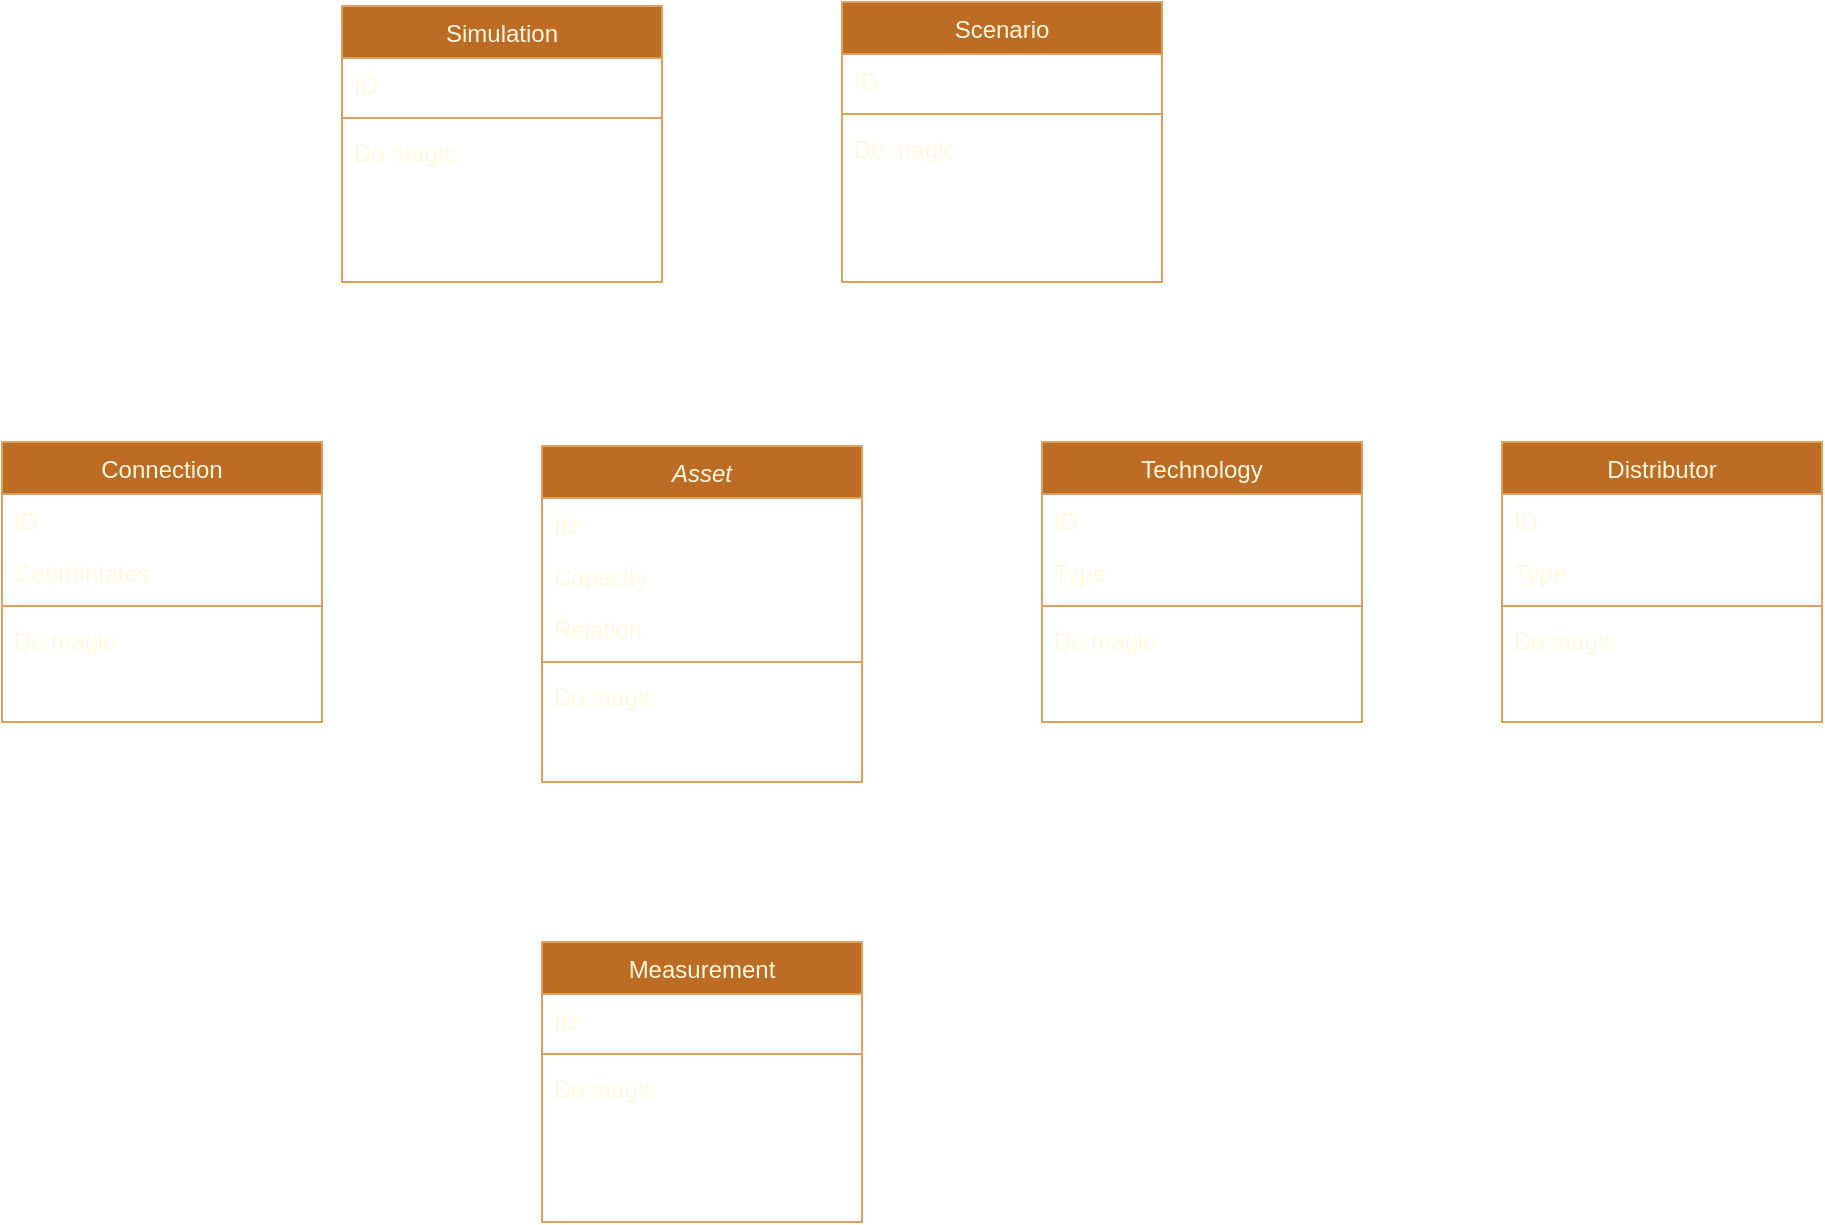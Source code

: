 <mxfile version="20.8.20" type="github">
  <diagram id="C5RBs43oDa-KdzZeNtuy" name="Page-1">
    <mxGraphModel dx="3337" dy="755" grid="1" gridSize="10" guides="1" tooltips="1" connect="1" arrows="1" fold="1" page="1" pageScale="1" pageWidth="1169" pageHeight="827" math="0" shadow="0">
      <root>
        <mxCell id="WIyWlLk6GJQsqaUBKTNV-0" />
        <mxCell id="WIyWlLk6GJQsqaUBKTNV-1" parent="WIyWlLk6GJQsqaUBKTNV-0" />
        <mxCell id="zkfFHV4jXpPFQw0GAbJ--6" value="Simulation" style="swimlane;fontStyle=0;align=center;verticalAlign=top;childLayout=stackLayout;horizontal=1;startSize=26;horizontalStack=0;resizeParent=1;resizeLast=0;collapsible=1;marginBottom=0;rounded=0;shadow=0;strokeWidth=1;fillColor=#BC6C25;strokeColor=#DDA15E;fillStyle=auto;swimlaneFillColor=none;labelBackgroundColor=none;fontColor=#FEFAE0;" parent="WIyWlLk6GJQsqaUBKTNV-1" vertex="1">
          <mxGeometry x="-200" y="172" width="160" height="138" as="geometry">
            <mxRectangle x="130" y="380" width="160" height="26" as="alternateBounds" />
          </mxGeometry>
        </mxCell>
        <mxCell id="zkfFHV4jXpPFQw0GAbJ--8" value="ID" style="text;align=left;verticalAlign=top;spacingLeft=4;spacingRight=4;overflow=hidden;rotatable=0;points=[[0,0.5],[1,0.5]];portConstraint=eastwest;rounded=0;shadow=0;html=0;labelBackgroundColor=none;fontColor=#FEFAE0;" parent="zkfFHV4jXpPFQw0GAbJ--6" vertex="1">
          <mxGeometry y="26" width="160" height="26" as="geometry" />
        </mxCell>
        <mxCell id="zkfFHV4jXpPFQw0GAbJ--9" value="" style="line;html=1;strokeWidth=1;align=left;verticalAlign=middle;spacingTop=-1;spacingLeft=3;spacingRight=3;rotatable=0;labelPosition=right;points=[];portConstraint=eastwest;labelBackgroundColor=none;fillColor=#BC6C25;strokeColor=#DDA15E;fontColor=#FEFAE0;" parent="zkfFHV4jXpPFQw0GAbJ--6" vertex="1">
          <mxGeometry y="52" width="160" height="8" as="geometry" />
        </mxCell>
        <mxCell id="NLgxVISof9BN1xYGJ8PY-53" value="Do magic" style="text;align=left;verticalAlign=top;spacingLeft=4;spacingRight=4;overflow=hidden;rotatable=0;points=[[0,0.5],[1,0.5]];portConstraint=eastwest;rounded=0;shadow=0;html=0;labelBackgroundColor=none;fontColor=#FEFAE0;" vertex="1" parent="zkfFHV4jXpPFQw0GAbJ--6">
          <mxGeometry y="60" width="160" height="26" as="geometry" />
        </mxCell>
        <mxCell id="zkfFHV4jXpPFQw0GAbJ--17" value="Scenario" style="swimlane;fontStyle=0;align=center;verticalAlign=top;childLayout=stackLayout;horizontal=1;startSize=26;horizontalStack=0;resizeParent=1;resizeLast=0;collapsible=1;marginBottom=0;rounded=0;shadow=0;strokeWidth=1;fillColor=#BC6C25;strokeColor=#DDA15E;labelBackgroundColor=none;fontColor=#FEFAE0;" parent="WIyWlLk6GJQsqaUBKTNV-1" vertex="1">
          <mxGeometry x="50" y="170" width="160" height="140" as="geometry">
            <mxRectangle x="550" y="140" width="160" height="26" as="alternateBounds" />
          </mxGeometry>
        </mxCell>
        <mxCell id="zkfFHV4jXpPFQw0GAbJ--18" value="ID&#xa;" style="text;align=left;verticalAlign=top;spacingLeft=4;spacingRight=4;overflow=hidden;rotatable=0;points=[[0,0.5],[1,0.5]];portConstraint=eastwest;labelBackgroundColor=none;fontColor=#FEFAE0;" parent="zkfFHV4jXpPFQw0GAbJ--17" vertex="1">
          <mxGeometry y="26" width="160" height="26" as="geometry" />
        </mxCell>
        <mxCell id="zkfFHV4jXpPFQw0GAbJ--23" value="" style="line;html=1;strokeWidth=1;align=left;verticalAlign=middle;spacingTop=-1;spacingLeft=3;spacingRight=3;rotatable=0;labelPosition=right;points=[];portConstraint=eastwest;labelBackgroundColor=none;fillColor=#BC6C25;strokeColor=#DDA15E;fontColor=#FEFAE0;" parent="zkfFHV4jXpPFQw0GAbJ--17" vertex="1">
          <mxGeometry y="52" width="160" height="8" as="geometry" />
        </mxCell>
        <mxCell id="zkfFHV4jXpPFQw0GAbJ--24" value="Do magic" style="text;align=left;verticalAlign=top;spacingLeft=4;spacingRight=4;overflow=hidden;rotatable=0;points=[[0,0.5],[1,0.5]];portConstraint=eastwest;labelBackgroundColor=none;fontColor=#FEFAE0;" parent="zkfFHV4jXpPFQw0GAbJ--17" vertex="1">
          <mxGeometry y="60" width="160" height="26" as="geometry" />
        </mxCell>
        <object label="Asset" Coordinates="" placeholders="1" id="NLgxVISof9BN1xYGJ8PY-1">
          <mxCell style="swimlane;fontStyle=2;align=center;verticalAlign=top;childLayout=stackLayout;horizontal=1;startSize=26;horizontalStack=0;resizeParent=1;resizeLast=0;collapsible=1;marginBottom=0;rounded=0;shadow=0;strokeWidth=1;fillColor=#BC6C25;strokeColor=#DDA15E;labelBackgroundColor=none;fontColor=#FEFAE0;" vertex="1" parent="WIyWlLk6GJQsqaUBKTNV-1">
            <mxGeometry x="-100" y="392" width="160" height="168" as="geometry">
              <mxRectangle x="230" y="140" width="160" height="26" as="alternateBounds" />
            </mxGeometry>
          </mxCell>
        </object>
        <mxCell id="NLgxVISof9BN1xYGJ8PY-2" value="ID" style="text;align=left;verticalAlign=top;spacingLeft=4;spacingRight=4;overflow=hidden;rotatable=0;points=[[0,0.5],[1,0.5]];portConstraint=eastwest;labelBackgroundColor=none;fontColor=#FEFAE0;" vertex="1" parent="NLgxVISof9BN1xYGJ8PY-1">
          <mxGeometry y="26" width="160" height="26" as="geometry" />
        </mxCell>
        <mxCell id="NLgxVISof9BN1xYGJ8PY-45" value="Capacity" style="text;align=left;verticalAlign=top;spacingLeft=4;spacingRight=4;overflow=hidden;rotatable=0;points=[[0,0.5],[1,0.5]];portConstraint=eastwest;labelBackgroundColor=none;fontColor=#FEFAE0;" vertex="1" parent="NLgxVISof9BN1xYGJ8PY-1">
          <mxGeometry y="52" width="160" height="26" as="geometry" />
        </mxCell>
        <mxCell id="NLgxVISof9BN1xYGJ8PY-46" value="Relation" style="text;align=left;verticalAlign=top;spacingLeft=4;spacingRight=4;overflow=hidden;rotatable=0;points=[[0,0.5],[1,0.5]];portConstraint=eastwest;labelBackgroundColor=none;fontColor=#FEFAE0;" vertex="1" parent="NLgxVISof9BN1xYGJ8PY-1">
          <mxGeometry y="78" width="160" height="26" as="geometry" />
        </mxCell>
        <mxCell id="NLgxVISof9BN1xYGJ8PY-5" value="" style="line;html=1;strokeWidth=1;align=left;verticalAlign=middle;spacingTop=-1;spacingLeft=3;spacingRight=3;rotatable=0;labelPosition=right;points=[];portConstraint=eastwest;labelBackgroundColor=none;fillColor=#BC6C25;strokeColor=#DDA15E;fontColor=#FEFAE0;" vertex="1" parent="NLgxVISof9BN1xYGJ8PY-1">
          <mxGeometry y="104" width="160" height="8" as="geometry" />
        </mxCell>
        <mxCell id="NLgxVISof9BN1xYGJ8PY-52" value="Do magic" style="text;align=left;verticalAlign=top;spacingLeft=4;spacingRight=4;overflow=hidden;rotatable=0;points=[[0,0.5],[1,0.5]];portConstraint=eastwest;labelBackgroundColor=none;fontColor=#FEFAE0;" vertex="1" parent="NLgxVISof9BN1xYGJ8PY-1">
          <mxGeometry y="112" width="160" height="26" as="geometry" />
        </mxCell>
        <mxCell id="NLgxVISof9BN1xYGJ8PY-31" value="Measurement" style="swimlane;fontStyle=0;align=center;verticalAlign=top;childLayout=stackLayout;horizontal=1;startSize=26;horizontalStack=0;resizeParent=1;resizeLast=0;collapsible=1;marginBottom=0;rounded=0;shadow=0;strokeWidth=1;fillColor=#BC6C25;strokeColor=#DDA15E;labelBackgroundColor=none;fontColor=#FEFAE0;" vertex="1" parent="WIyWlLk6GJQsqaUBKTNV-1">
          <mxGeometry x="-100" y="640" width="160" height="140" as="geometry">
            <mxRectangle x="550" y="140" width="160" height="26" as="alternateBounds" />
          </mxGeometry>
        </mxCell>
        <mxCell id="NLgxVISof9BN1xYGJ8PY-32" value="ID&#xa;" style="text;align=left;verticalAlign=top;spacingLeft=4;spacingRight=4;overflow=hidden;rotatable=0;points=[[0,0.5],[1,0.5]];portConstraint=eastwest;labelBackgroundColor=none;fontColor=#FEFAE0;" vertex="1" parent="NLgxVISof9BN1xYGJ8PY-31">
          <mxGeometry y="26" width="160" height="26" as="geometry" />
        </mxCell>
        <mxCell id="NLgxVISof9BN1xYGJ8PY-33" value="" style="line;html=1;strokeWidth=1;align=left;verticalAlign=middle;spacingTop=-1;spacingLeft=3;spacingRight=3;rotatable=0;labelPosition=right;points=[];portConstraint=eastwest;labelBackgroundColor=none;fillColor=#BC6C25;strokeColor=#DDA15E;fontColor=#FEFAE0;" vertex="1" parent="NLgxVISof9BN1xYGJ8PY-31">
          <mxGeometry y="52" width="160" height="8" as="geometry" />
        </mxCell>
        <mxCell id="NLgxVISof9BN1xYGJ8PY-34" value="Do magic" style="text;align=left;verticalAlign=top;spacingLeft=4;spacingRight=4;overflow=hidden;rotatable=0;points=[[0,0.5],[1,0.5]];portConstraint=eastwest;labelBackgroundColor=none;fontColor=#FEFAE0;" vertex="1" parent="NLgxVISof9BN1xYGJ8PY-31">
          <mxGeometry y="60" width="160" height="26" as="geometry" />
        </mxCell>
        <mxCell id="NLgxVISof9BN1xYGJ8PY-35" value="Technology" style="swimlane;fontStyle=0;align=center;verticalAlign=top;childLayout=stackLayout;horizontal=1;startSize=26;horizontalStack=0;resizeParent=1;resizeLast=0;collapsible=1;marginBottom=0;rounded=0;shadow=0;strokeWidth=1;fillColor=#BC6C25;strokeColor=#DDA15E;labelBackgroundColor=none;fontColor=#FEFAE0;" vertex="1" parent="WIyWlLk6GJQsqaUBKTNV-1">
          <mxGeometry x="150" y="390" width="160" height="140" as="geometry">
            <mxRectangle x="550" y="140" width="160" height="26" as="alternateBounds" />
          </mxGeometry>
        </mxCell>
        <mxCell id="NLgxVISof9BN1xYGJ8PY-36" value="ID&#xa;" style="text;align=left;verticalAlign=top;spacingLeft=4;spacingRight=4;overflow=hidden;rotatable=0;points=[[0,0.5],[1,0.5]];portConstraint=eastwest;labelBackgroundColor=none;fontColor=#FEFAE0;" vertex="1" parent="NLgxVISof9BN1xYGJ8PY-35">
          <mxGeometry y="26" width="160" height="26" as="geometry" />
        </mxCell>
        <mxCell id="NLgxVISof9BN1xYGJ8PY-43" value="Type" style="text;align=left;verticalAlign=top;spacingLeft=4;spacingRight=4;overflow=hidden;rotatable=0;points=[[0,0.5],[1,0.5]];portConstraint=eastwest;labelBackgroundColor=none;fontColor=#FEFAE0;" vertex="1" parent="NLgxVISof9BN1xYGJ8PY-35">
          <mxGeometry y="52" width="160" height="26" as="geometry" />
        </mxCell>
        <mxCell id="NLgxVISof9BN1xYGJ8PY-37" value="" style="line;html=1;strokeWidth=1;align=left;verticalAlign=middle;spacingTop=-1;spacingLeft=3;spacingRight=3;rotatable=0;labelPosition=right;points=[];portConstraint=eastwest;labelBackgroundColor=none;fillColor=#BC6C25;strokeColor=#DDA15E;fontColor=#FEFAE0;" vertex="1" parent="NLgxVISof9BN1xYGJ8PY-35">
          <mxGeometry y="78" width="160" height="8" as="geometry" />
        </mxCell>
        <mxCell id="NLgxVISof9BN1xYGJ8PY-38" value="Do magic" style="text;align=left;verticalAlign=top;spacingLeft=4;spacingRight=4;overflow=hidden;rotatable=0;points=[[0,0.5],[1,0.5]];portConstraint=eastwest;labelBackgroundColor=none;fontColor=#FEFAE0;" vertex="1" parent="NLgxVISof9BN1xYGJ8PY-35">
          <mxGeometry y="86" width="160" height="26" as="geometry" />
        </mxCell>
        <mxCell id="NLgxVISof9BN1xYGJ8PY-39" value="Connection" style="swimlane;fontStyle=0;align=center;verticalAlign=top;childLayout=stackLayout;horizontal=1;startSize=26;horizontalStack=0;resizeParent=1;resizeLast=0;collapsible=1;marginBottom=0;rounded=0;shadow=0;strokeWidth=1;fillColor=#BC6C25;strokeColor=#DDA15E;labelBackgroundColor=none;fontColor=#FEFAE0;" vertex="1" parent="WIyWlLk6GJQsqaUBKTNV-1">
          <mxGeometry x="-370" y="390" width="160" height="140" as="geometry">
            <mxRectangle x="-370" y="390" width="160" height="26" as="alternateBounds" />
          </mxGeometry>
        </mxCell>
        <mxCell id="NLgxVISof9BN1xYGJ8PY-50" value="ID&#xa;" style="text;align=left;verticalAlign=top;spacingLeft=4;spacingRight=4;overflow=hidden;rotatable=0;points=[[0,0.5],[1,0.5]];portConstraint=eastwest;labelBackgroundColor=none;fontColor=#FEFAE0;" vertex="1" parent="NLgxVISof9BN1xYGJ8PY-39">
          <mxGeometry y="26" width="160" height="26" as="geometry" />
        </mxCell>
        <mxCell id="NLgxVISof9BN1xYGJ8PY-40" value="Coordintates" style="text;align=left;verticalAlign=top;spacingLeft=4;spacingRight=4;overflow=hidden;rotatable=0;points=[[0,0.5],[1,0.5]];portConstraint=eastwest;labelBackgroundColor=none;fontColor=#FEFAE0;" vertex="1" parent="NLgxVISof9BN1xYGJ8PY-39">
          <mxGeometry y="52" width="160" height="26" as="geometry" />
        </mxCell>
        <mxCell id="NLgxVISof9BN1xYGJ8PY-41" value="" style="line;html=1;strokeWidth=1;align=left;verticalAlign=middle;spacingTop=-1;spacingLeft=3;spacingRight=3;rotatable=0;labelPosition=right;points=[];portConstraint=eastwest;labelBackgroundColor=none;fillColor=#BC6C25;strokeColor=#DDA15E;fontColor=#FEFAE0;" vertex="1" parent="NLgxVISof9BN1xYGJ8PY-39">
          <mxGeometry y="78" width="160" height="8" as="geometry" />
        </mxCell>
        <mxCell id="NLgxVISof9BN1xYGJ8PY-42" value="Do magic" style="text;align=left;verticalAlign=top;spacingLeft=4;spacingRight=4;overflow=hidden;rotatable=0;points=[[0,0.5],[1,0.5]];portConstraint=eastwest;labelBackgroundColor=none;fontColor=#FEFAE0;" vertex="1" parent="NLgxVISof9BN1xYGJ8PY-39">
          <mxGeometry y="86" width="160" height="26" as="geometry" />
        </mxCell>
        <mxCell id="NLgxVISof9BN1xYGJ8PY-54" value="Distributor" style="swimlane;fontStyle=0;align=center;verticalAlign=top;childLayout=stackLayout;horizontal=1;startSize=26;horizontalStack=0;resizeParent=1;resizeLast=0;collapsible=1;marginBottom=0;rounded=0;shadow=0;strokeWidth=1;fillColor=#BC6C25;strokeColor=#DDA15E;labelBackgroundColor=none;fontColor=#FEFAE0;" vertex="1" parent="WIyWlLk6GJQsqaUBKTNV-1">
          <mxGeometry x="380" y="390" width="160" height="140" as="geometry">
            <mxRectangle x="550" y="140" width="160" height="26" as="alternateBounds" />
          </mxGeometry>
        </mxCell>
        <mxCell id="NLgxVISof9BN1xYGJ8PY-55" value="ID&#xa;" style="text;align=left;verticalAlign=top;spacingLeft=4;spacingRight=4;overflow=hidden;rotatable=0;points=[[0,0.5],[1,0.5]];portConstraint=eastwest;labelBackgroundColor=none;fontColor=#FEFAE0;" vertex="1" parent="NLgxVISof9BN1xYGJ8PY-54">
          <mxGeometry y="26" width="160" height="26" as="geometry" />
        </mxCell>
        <mxCell id="NLgxVISof9BN1xYGJ8PY-56" value="Type" style="text;align=left;verticalAlign=top;spacingLeft=4;spacingRight=4;overflow=hidden;rotatable=0;points=[[0,0.5],[1,0.5]];portConstraint=eastwest;labelBackgroundColor=none;fontColor=#FEFAE0;" vertex="1" parent="NLgxVISof9BN1xYGJ8PY-54">
          <mxGeometry y="52" width="160" height="26" as="geometry" />
        </mxCell>
        <mxCell id="NLgxVISof9BN1xYGJ8PY-57" value="" style="line;html=1;strokeWidth=1;align=left;verticalAlign=middle;spacingTop=-1;spacingLeft=3;spacingRight=3;rotatable=0;labelPosition=right;points=[];portConstraint=eastwest;labelBackgroundColor=none;fillColor=#BC6C25;strokeColor=#DDA15E;fontColor=#FEFAE0;" vertex="1" parent="NLgxVISof9BN1xYGJ8PY-54">
          <mxGeometry y="78" width="160" height="8" as="geometry" />
        </mxCell>
        <mxCell id="NLgxVISof9BN1xYGJ8PY-58" value="Do magic" style="text;align=left;verticalAlign=top;spacingLeft=4;spacingRight=4;overflow=hidden;rotatable=0;points=[[0,0.5],[1,0.5]];portConstraint=eastwest;labelBackgroundColor=none;fontColor=#FEFAE0;" vertex="1" parent="NLgxVISof9BN1xYGJ8PY-54">
          <mxGeometry y="86" width="160" height="26" as="geometry" />
        </mxCell>
      </root>
    </mxGraphModel>
  </diagram>
</mxfile>
